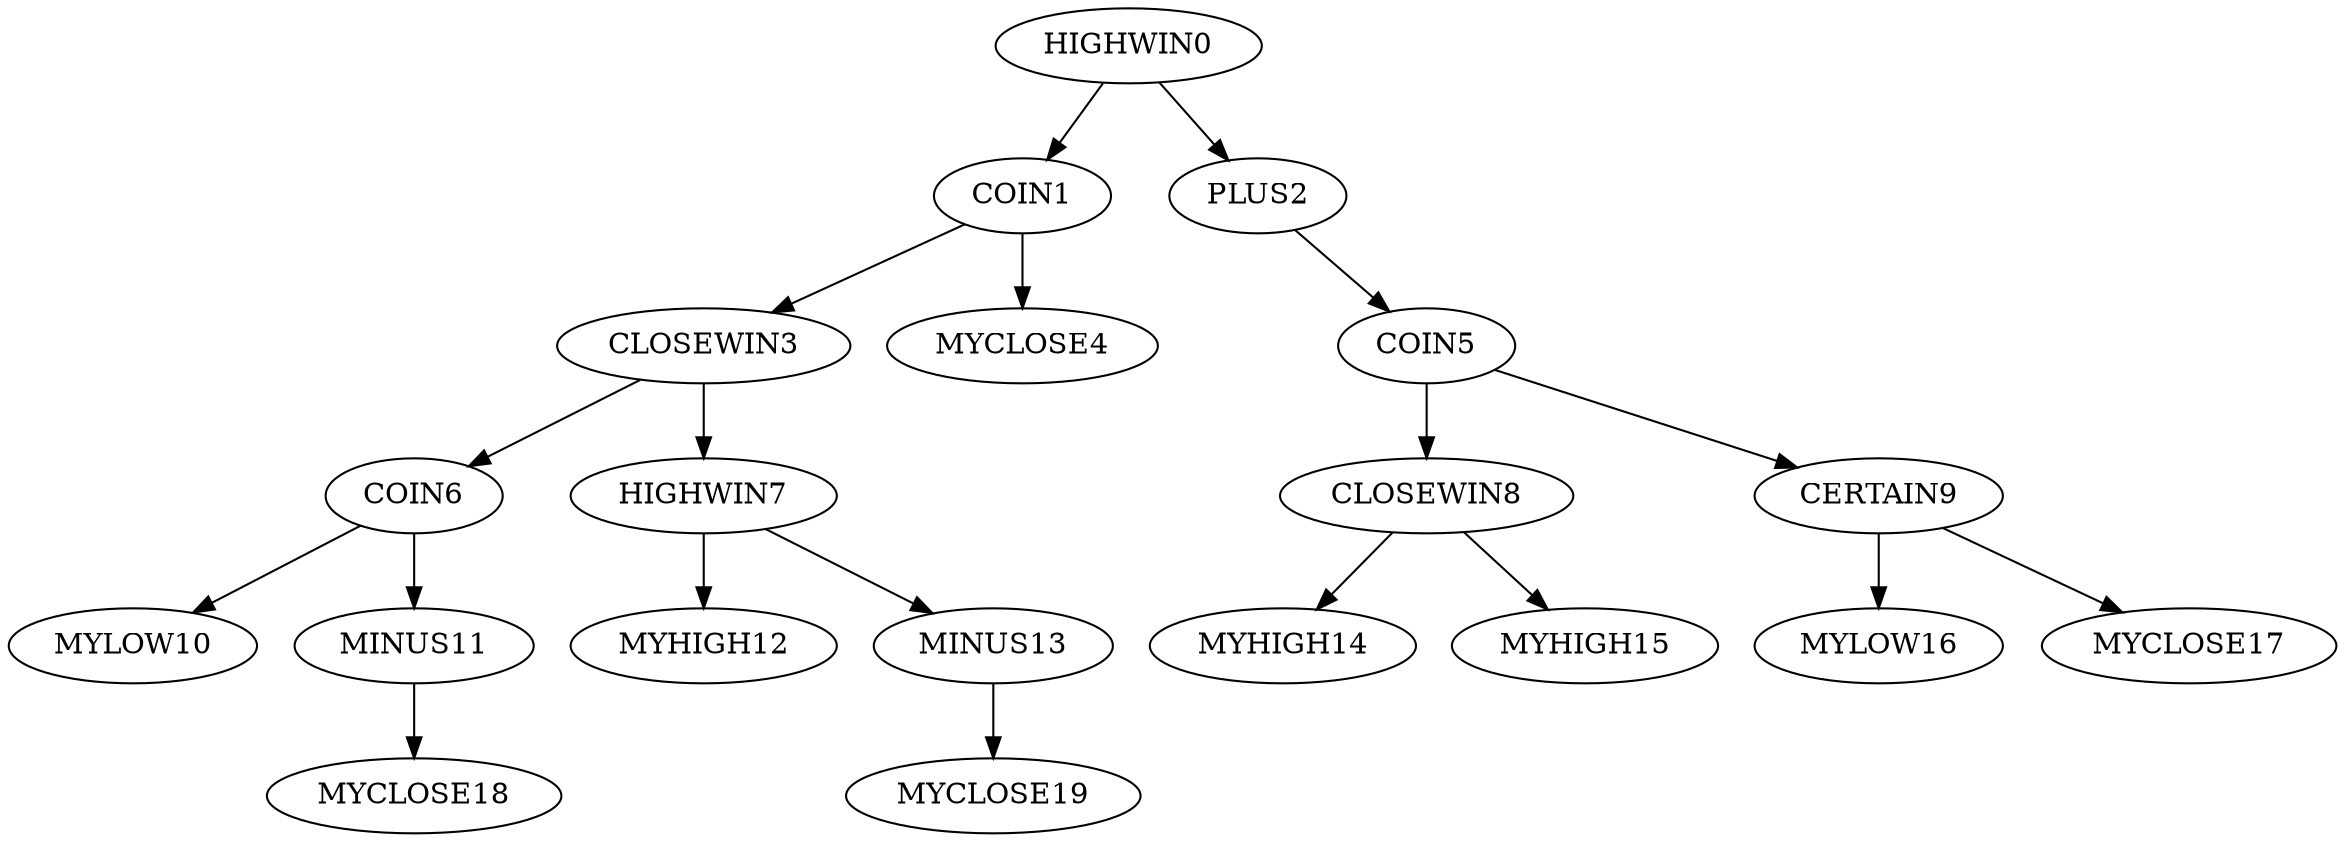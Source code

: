 digraph T {
	HIGHWIN0 -> COIN1;
	HIGHWIN0 -> PLUS2;
	COIN1 -> CLOSEWIN3;
	COIN1 -> MYCLOSE4;
	PLUS2 -> COIN5;
	CLOSEWIN3 -> COIN6;
	CLOSEWIN3 -> HIGHWIN7;
	COIN5 -> CLOSEWIN8;
	COIN5 -> CERTAIN9;
	COIN6 -> MYLOW10;
	COIN6 -> MINUS11;
	HIGHWIN7 -> MYHIGH12;
	HIGHWIN7 -> MINUS13;
	CLOSEWIN8 -> MYHIGH14;
	CLOSEWIN8 -> MYHIGH15;
	CERTAIN9 -> MYLOW16;
	CERTAIN9 -> MYCLOSE17;
	MINUS11 -> MYCLOSE18;
	MINUS13 -> MYCLOSE19;
}